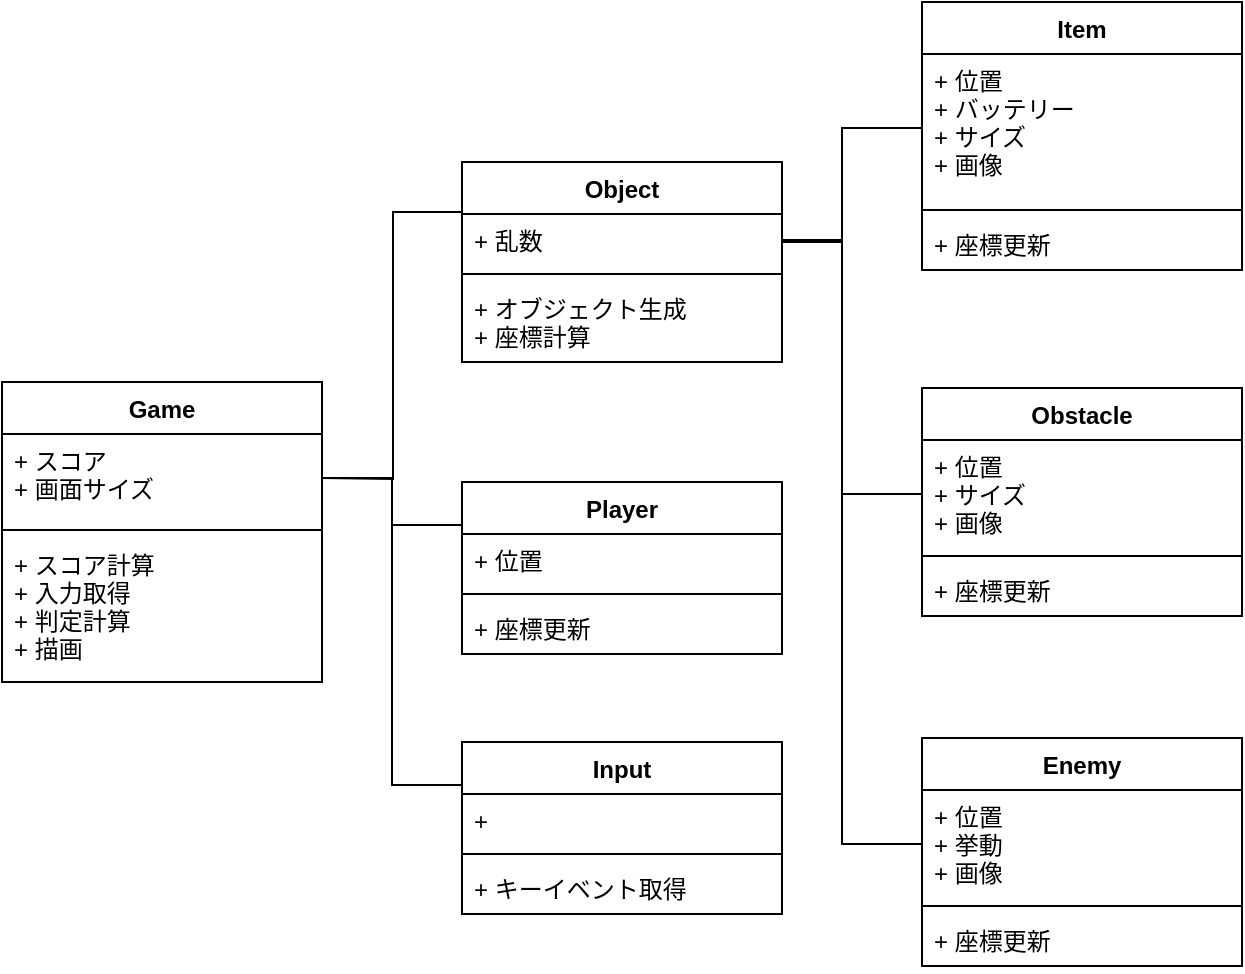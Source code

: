 <mxfile version="16.2.7" type="device" pages="2"><diagram id="lg1k9Mp6c4kc_rj-nkU0" name="Page-1"><mxGraphModel dx="541" dy="759" grid="1" gridSize="10" guides="1" tooltips="1" connect="1" arrows="1" fold="1" page="1" pageScale="1" pageWidth="827" pageHeight="1169" math="0" shadow="0"><root><mxCell id="0"/><mxCell id="1" parent="0"/><mxCell id="cTOtPEiKC1zh4bt6Owja-1" value="Game" style="swimlane;fontStyle=1;align=center;verticalAlign=top;childLayout=stackLayout;horizontal=1;startSize=26;horizontalStack=0;resizeParent=1;resizeParentMax=0;resizeLast=0;collapsible=1;marginBottom=0;" vertex="1" parent="1"><mxGeometry x="60" y="260" width="160" height="150" as="geometry"/></mxCell><mxCell id="cTOtPEiKC1zh4bt6Owja-2" value="+ スコア&#10;+ 画面サイズ " style="text;strokeColor=none;fillColor=none;align=left;verticalAlign=top;spacingLeft=4;spacingRight=4;overflow=hidden;rotatable=0;points=[[0,0.5],[1,0.5]];portConstraint=eastwest;" vertex="1" parent="cTOtPEiKC1zh4bt6Owja-1"><mxGeometry y="26" width="160" height="44" as="geometry"/></mxCell><mxCell id="cTOtPEiKC1zh4bt6Owja-3" value="" style="line;strokeWidth=1;fillColor=none;align=left;verticalAlign=middle;spacingTop=-1;spacingLeft=3;spacingRight=3;rotatable=0;labelPosition=right;points=[];portConstraint=eastwest;" vertex="1" parent="cTOtPEiKC1zh4bt6Owja-1"><mxGeometry y="70" width="160" height="8" as="geometry"/></mxCell><mxCell id="cTOtPEiKC1zh4bt6Owja-4" value="+ スコア計算&#10;+ 入力取得&#10;+ 判定計算&#10;+ 描画" style="text;strokeColor=none;fillColor=none;align=left;verticalAlign=top;spacingLeft=4;spacingRight=4;overflow=hidden;rotatable=0;points=[[0,0.5],[1,0.5]];portConstraint=eastwest;" vertex="1" parent="cTOtPEiKC1zh4bt6Owja-1"><mxGeometry y="78" width="160" height="72" as="geometry"/></mxCell><mxCell id="cTOtPEiKC1zh4bt6Owja-5" value="Object" style="swimlane;fontStyle=1;align=center;verticalAlign=top;childLayout=stackLayout;horizontal=1;startSize=26;horizontalStack=0;resizeParent=1;resizeParentMax=0;resizeLast=0;collapsible=1;marginBottom=0;" vertex="1" parent="1"><mxGeometry x="290" y="150" width="160" height="100" as="geometry"/></mxCell><mxCell id="cTOtPEiKC1zh4bt6Owja-6" value="+ 乱数" style="text;strokeColor=none;fillColor=none;align=left;verticalAlign=top;spacingLeft=4;spacingRight=4;overflow=hidden;rotatable=0;points=[[0,0.5],[1,0.5]];portConstraint=eastwest;" vertex="1" parent="cTOtPEiKC1zh4bt6Owja-5"><mxGeometry y="26" width="160" height="26" as="geometry"/></mxCell><mxCell id="cTOtPEiKC1zh4bt6Owja-7" value="" style="line;strokeWidth=1;fillColor=none;align=left;verticalAlign=middle;spacingTop=-1;spacingLeft=3;spacingRight=3;rotatable=0;labelPosition=right;points=[];portConstraint=eastwest;" vertex="1" parent="cTOtPEiKC1zh4bt6Owja-5"><mxGeometry y="52" width="160" height="8" as="geometry"/></mxCell><mxCell id="cTOtPEiKC1zh4bt6Owja-8" value="+ オブジェクト生成&#10;+ 座標計算" style="text;strokeColor=none;fillColor=none;align=left;verticalAlign=top;spacingLeft=4;spacingRight=4;overflow=hidden;rotatable=0;points=[[0,0.5],[1,0.5]];portConstraint=eastwest;" vertex="1" parent="cTOtPEiKC1zh4bt6Owja-5"><mxGeometry y="60" width="160" height="40" as="geometry"/></mxCell><mxCell id="cTOtPEiKC1zh4bt6Owja-9" value="Player" style="swimlane;fontStyle=1;align=center;verticalAlign=top;childLayout=stackLayout;horizontal=1;startSize=26;horizontalStack=0;resizeParent=1;resizeParentMax=0;resizeLast=0;collapsible=1;marginBottom=0;" vertex="1" parent="1"><mxGeometry x="290" y="310" width="160" height="86" as="geometry"/></mxCell><mxCell id="cTOtPEiKC1zh4bt6Owja-10" value="+ 位置" style="text;strokeColor=none;fillColor=none;align=left;verticalAlign=top;spacingLeft=4;spacingRight=4;overflow=hidden;rotatable=0;points=[[0,0.5],[1,0.5]];portConstraint=eastwest;" vertex="1" parent="cTOtPEiKC1zh4bt6Owja-9"><mxGeometry y="26" width="160" height="26" as="geometry"/></mxCell><mxCell id="cTOtPEiKC1zh4bt6Owja-11" value="" style="line;strokeWidth=1;fillColor=none;align=left;verticalAlign=middle;spacingTop=-1;spacingLeft=3;spacingRight=3;rotatable=0;labelPosition=right;points=[];portConstraint=eastwest;" vertex="1" parent="cTOtPEiKC1zh4bt6Owja-9"><mxGeometry y="52" width="160" height="8" as="geometry"/></mxCell><mxCell id="cTOtPEiKC1zh4bt6Owja-12" value="+ 座標更新" style="text;strokeColor=none;fillColor=none;align=left;verticalAlign=top;spacingLeft=4;spacingRight=4;overflow=hidden;rotatable=0;points=[[0,0.5],[1,0.5]];portConstraint=eastwest;" vertex="1" parent="cTOtPEiKC1zh4bt6Owja-9"><mxGeometry y="60" width="160" height="26" as="geometry"/></mxCell><mxCell id="cTOtPEiKC1zh4bt6Owja-32" style="edgeStyle=orthogonalEdgeStyle;rounded=0;orthogonalLoop=1;jettySize=auto;html=1;exitX=0;exitY=0.25;exitDx=0;exitDy=0;entryX=1;entryY=0.5;entryDx=0;entryDy=0;endArrow=none;endFill=0;" edge="1" parent="1" source="cTOtPEiKC1zh4bt6Owja-13" target="cTOtPEiKC1zh4bt6Owja-2"><mxGeometry relative="1" as="geometry"/></mxCell><mxCell id="cTOtPEiKC1zh4bt6Owja-13" value="Input" style="swimlane;fontStyle=1;align=center;verticalAlign=top;childLayout=stackLayout;horizontal=1;startSize=26;horizontalStack=0;resizeParent=1;resizeParentMax=0;resizeLast=0;collapsible=1;marginBottom=0;" vertex="1" parent="1"><mxGeometry x="290" y="440" width="160" height="86" as="geometry"/></mxCell><mxCell id="cTOtPEiKC1zh4bt6Owja-14" value="+ " style="text;strokeColor=none;fillColor=none;align=left;verticalAlign=top;spacingLeft=4;spacingRight=4;overflow=hidden;rotatable=0;points=[[0,0.5],[1,0.5]];portConstraint=eastwest;" vertex="1" parent="cTOtPEiKC1zh4bt6Owja-13"><mxGeometry y="26" width="160" height="26" as="geometry"/></mxCell><mxCell id="cTOtPEiKC1zh4bt6Owja-15" value="" style="line;strokeWidth=1;fillColor=none;align=left;verticalAlign=middle;spacingTop=-1;spacingLeft=3;spacingRight=3;rotatable=0;labelPosition=right;points=[];portConstraint=eastwest;" vertex="1" parent="cTOtPEiKC1zh4bt6Owja-13"><mxGeometry y="52" width="160" height="8" as="geometry"/></mxCell><mxCell id="cTOtPEiKC1zh4bt6Owja-16" value="+ キーイベント取得" style="text;strokeColor=none;fillColor=none;align=left;verticalAlign=top;spacingLeft=4;spacingRight=4;overflow=hidden;rotatable=0;points=[[0,0.5],[1,0.5]];portConstraint=eastwest;" vertex="1" parent="cTOtPEiKC1zh4bt6Owja-13"><mxGeometry y="60" width="160" height="26" as="geometry"/></mxCell><mxCell id="cTOtPEiKC1zh4bt6Owja-17" value="Item" style="swimlane;fontStyle=1;align=center;verticalAlign=top;childLayout=stackLayout;horizontal=1;startSize=26;horizontalStack=0;resizeParent=1;resizeParentMax=0;resizeLast=0;collapsible=1;marginBottom=0;" vertex="1" parent="1"><mxGeometry x="520" y="70" width="160" height="134" as="geometry"/></mxCell><mxCell id="cTOtPEiKC1zh4bt6Owja-18" value="+ 位置&#10;+ バッテリー&#10;+ サイズ&#10;+ 画像" style="text;strokeColor=none;fillColor=none;align=left;verticalAlign=top;spacingLeft=4;spacingRight=4;overflow=hidden;rotatable=0;points=[[0,0.5],[1,0.5]];portConstraint=eastwest;" vertex="1" parent="cTOtPEiKC1zh4bt6Owja-17"><mxGeometry y="26" width="160" height="74" as="geometry"/></mxCell><mxCell id="cTOtPEiKC1zh4bt6Owja-19" value="" style="line;strokeWidth=1;fillColor=none;align=left;verticalAlign=middle;spacingTop=-1;spacingLeft=3;spacingRight=3;rotatable=0;labelPosition=right;points=[];portConstraint=eastwest;" vertex="1" parent="cTOtPEiKC1zh4bt6Owja-17"><mxGeometry y="100" width="160" height="8" as="geometry"/></mxCell><mxCell id="cTOtPEiKC1zh4bt6Owja-20" value="+ 座標更新" style="text;strokeColor=none;fillColor=none;align=left;verticalAlign=top;spacingLeft=4;spacingRight=4;overflow=hidden;rotatable=0;points=[[0,0.5],[1,0.5]];portConstraint=eastwest;" vertex="1" parent="cTOtPEiKC1zh4bt6Owja-17"><mxGeometry y="108" width="160" height="26" as="geometry"/></mxCell><mxCell id="cTOtPEiKC1zh4bt6Owja-21" value="Obstacle" style="swimlane;fontStyle=1;align=center;verticalAlign=top;childLayout=stackLayout;horizontal=1;startSize=26;horizontalStack=0;resizeParent=1;resizeParentMax=0;resizeLast=0;collapsible=1;marginBottom=0;" vertex="1" parent="1"><mxGeometry x="520" y="263" width="160" height="114" as="geometry"/></mxCell><mxCell id="cTOtPEiKC1zh4bt6Owja-22" value="+ 位置&#10;+ サイズ&#10;+ 画像" style="text;strokeColor=none;fillColor=none;align=left;verticalAlign=top;spacingLeft=4;spacingRight=4;overflow=hidden;rotatable=0;points=[[0,0.5],[1,0.5]];portConstraint=eastwest;" vertex="1" parent="cTOtPEiKC1zh4bt6Owja-21"><mxGeometry y="26" width="160" height="54" as="geometry"/></mxCell><mxCell id="cTOtPEiKC1zh4bt6Owja-23" value="" style="line;strokeWidth=1;fillColor=none;align=left;verticalAlign=middle;spacingTop=-1;spacingLeft=3;spacingRight=3;rotatable=0;labelPosition=right;points=[];portConstraint=eastwest;" vertex="1" parent="cTOtPEiKC1zh4bt6Owja-21"><mxGeometry y="80" width="160" height="8" as="geometry"/></mxCell><mxCell id="cTOtPEiKC1zh4bt6Owja-24" value="+ 座標更新" style="text;strokeColor=none;fillColor=none;align=left;verticalAlign=top;spacingLeft=4;spacingRight=4;overflow=hidden;rotatable=0;points=[[0,0.5],[1,0.5]];portConstraint=eastwest;" vertex="1" parent="cTOtPEiKC1zh4bt6Owja-21"><mxGeometry y="88" width="160" height="26" as="geometry"/></mxCell><mxCell id="cTOtPEiKC1zh4bt6Owja-25" value="Enemy" style="swimlane;fontStyle=1;align=center;verticalAlign=top;childLayout=stackLayout;horizontal=1;startSize=26;horizontalStack=0;resizeParent=1;resizeParentMax=0;resizeLast=0;collapsible=1;marginBottom=0;" vertex="1" parent="1"><mxGeometry x="520" y="438" width="160" height="114" as="geometry"/></mxCell><mxCell id="cTOtPEiKC1zh4bt6Owja-26" value="+ 位置&#10;+ 挙動&#10;+ 画像" style="text;strokeColor=none;fillColor=none;align=left;verticalAlign=top;spacingLeft=4;spacingRight=4;overflow=hidden;rotatable=0;points=[[0,0.5],[1,0.5]];portConstraint=eastwest;" vertex="1" parent="cTOtPEiKC1zh4bt6Owja-25"><mxGeometry y="26" width="160" height="54" as="geometry"/></mxCell><mxCell id="cTOtPEiKC1zh4bt6Owja-27" value="" style="line;strokeWidth=1;fillColor=none;align=left;verticalAlign=middle;spacingTop=-1;spacingLeft=3;spacingRight=3;rotatable=0;labelPosition=right;points=[];portConstraint=eastwest;" vertex="1" parent="cTOtPEiKC1zh4bt6Owja-25"><mxGeometry y="80" width="160" height="8" as="geometry"/></mxCell><mxCell id="cTOtPEiKC1zh4bt6Owja-28" value="+ 座標更新" style="text;strokeColor=none;fillColor=none;align=left;verticalAlign=top;spacingLeft=4;spacingRight=4;overflow=hidden;rotatable=0;points=[[0,0.5],[1,0.5]];portConstraint=eastwest;" vertex="1" parent="cTOtPEiKC1zh4bt6Owja-25"><mxGeometry y="88" width="160" height="26" as="geometry"/></mxCell><mxCell id="cTOtPEiKC1zh4bt6Owja-29" style="edgeStyle=orthogonalEdgeStyle;rounded=0;orthogonalLoop=1;jettySize=auto;html=1;entryX=0;entryY=0.25;entryDx=0;entryDy=0;endArrow=none;endFill=0;" edge="1" parent="1" target="cTOtPEiKC1zh4bt6Owja-5"><mxGeometry relative="1" as="geometry"><mxPoint x="220" y="308" as="sourcePoint"/></mxGeometry></mxCell><mxCell id="cTOtPEiKC1zh4bt6Owja-31" style="edgeStyle=orthogonalEdgeStyle;rounded=0;orthogonalLoop=1;jettySize=auto;html=1;exitX=1;exitY=0.5;exitDx=0;exitDy=0;entryX=0;entryY=0.25;entryDx=0;entryDy=0;endArrow=none;endFill=0;" edge="1" parent="1" source="cTOtPEiKC1zh4bt6Owja-2" target="cTOtPEiKC1zh4bt6Owja-9"><mxGeometry relative="1" as="geometry"/></mxCell><mxCell id="cTOtPEiKC1zh4bt6Owja-35" style="edgeStyle=orthogonalEdgeStyle;rounded=0;orthogonalLoop=1;jettySize=auto;html=1;exitX=0;exitY=0.5;exitDx=0;exitDy=0;entryX=1;entryY=0.5;entryDx=0;entryDy=0;endArrow=none;endFill=0;" edge="1" parent="1" source="cTOtPEiKC1zh4bt6Owja-22" target="cTOtPEiKC1zh4bt6Owja-6"><mxGeometry relative="1" as="geometry"><Array as="points"><mxPoint x="480" y="316"/><mxPoint x="480" y="189"/></Array></mxGeometry></mxCell><mxCell id="cTOtPEiKC1zh4bt6Owja-36" style="edgeStyle=orthogonalEdgeStyle;rounded=0;orthogonalLoop=1;jettySize=auto;html=1;exitX=0;exitY=0.5;exitDx=0;exitDy=0;entryX=1;entryY=0.5;entryDx=0;entryDy=0;endArrow=none;endFill=0;" edge="1" parent="1" source="cTOtPEiKC1zh4bt6Owja-18" target="cTOtPEiKC1zh4bt6Owja-6"><mxGeometry relative="1" as="geometry"><Array as="points"><mxPoint x="480" y="133"/><mxPoint x="480" y="189"/></Array></mxGeometry></mxCell><mxCell id="cTOtPEiKC1zh4bt6Owja-37" style="edgeStyle=orthogonalEdgeStyle;rounded=0;orthogonalLoop=1;jettySize=auto;html=1;exitX=0;exitY=0.5;exitDx=0;exitDy=0;endArrow=none;endFill=0;" edge="1" parent="1" source="cTOtPEiKC1zh4bt6Owja-26"><mxGeometry relative="1" as="geometry"><mxPoint x="450" y="190" as="targetPoint"/><Array as="points"><mxPoint x="480" y="491"/><mxPoint x="480" y="190"/></Array></mxGeometry></mxCell></root></mxGraphModel></diagram><diagram id="V5fHGWeJmtbyH-saddCg" name="Page-2"><mxGraphModel dx="1351" dy="921" grid="1" gridSize="10" guides="1" tooltips="1" connect="1" arrows="1" fold="1" page="1" pageScale="1" pageWidth="827" pageHeight="1169" math="0" shadow="0"><root><mxCell id="UPh5YAauSy4wtMA4vJPW-0"/><mxCell id="UPh5YAauSy4wtMA4vJPW-1" parent="UPh5YAauSy4wtMA4vJPW-0"/><mxCell id="qqSoNHlteniOcaEqaRxm-0" value="Game" style="swimlane;fontStyle=1;align=center;verticalAlign=top;childLayout=stackLayout;horizontal=1;startSize=26;horizontalStack=0;resizeParent=1;resizeParentMax=0;resizeLast=0;collapsible=1;marginBottom=0;" vertex="1" parent="UPh5YAauSy4wtMA4vJPW-1"><mxGeometry x="70" y="270" width="160" height="150" as="geometry"/></mxCell><mxCell id="qqSoNHlteniOcaEqaRxm-1" value="- 画面サイズ &#10;- スライド速度&#10;- Playerサイズ&#10;- 最小障害物サイズ" style="text;strokeColor=none;fillColor=none;align=left;verticalAlign=top;spacingLeft=4;spacingRight=4;overflow=hidden;rotatable=0;points=[[0,0.5],[1,0.5]];portConstraint=eastwest;" vertex="1" parent="qqSoNHlteniOcaEqaRxm-0"><mxGeometry y="26" width="160" height="74" as="geometry"/></mxCell><mxCell id="qqSoNHlteniOcaEqaRxm-2" value="" style="line;strokeWidth=1;fillColor=none;align=left;verticalAlign=middle;spacingTop=-1;spacingLeft=3;spacingRight=3;rotatable=0;labelPosition=right;points=[];portConstraint=eastwest;" vertex="1" parent="qqSoNHlteniOcaEqaRxm-0"><mxGeometry y="100" width="160" height="8" as="geometry"/></mxCell><mxCell id="qqSoNHlteniOcaEqaRxm-3" value="+ ゲーム本体&#10;+ 描画" style="text;strokeColor=none;fillColor=none;align=left;verticalAlign=top;spacingLeft=4;spacingRight=4;overflow=hidden;rotatable=0;points=[[0,0.5],[1,0.5]];portConstraint=eastwest;" vertex="1" parent="qqSoNHlteniOcaEqaRxm-0"><mxGeometry y="108" width="160" height="42" as="geometry"/></mxCell><mxCell id="qqSoNHlteniOcaEqaRxm-4" value="Object" style="swimlane;fontStyle=1;align=center;verticalAlign=top;childLayout=stackLayout;horizontal=1;startSize=26;horizontalStack=0;resizeParent=1;resizeParentMax=0;resizeLast=0;collapsible=1;marginBottom=0;" vertex="1" parent="UPh5YAauSy4wtMA4vJPW-1"><mxGeometry x="300" y="120" width="160" height="148" as="geometry"/></mxCell><mxCell id="qqSoNHlteniOcaEqaRxm-5" value="- オブジェクト群&#10;+ Background&#10;+ 描画画面" style="text;strokeColor=none;fillColor=none;align=left;verticalAlign=top;spacingLeft=4;spacingRight=4;overflow=hidden;rotatable=0;points=[[0,0.5],[1,0.5]];portConstraint=eastwest;" vertex="1" parent="qqSoNHlteniOcaEqaRxm-4"><mxGeometry y="26" width="160" height="54" as="geometry"/></mxCell><mxCell id="qqSoNHlteniOcaEqaRxm-6" value="" style="line;strokeWidth=1;fillColor=none;align=left;verticalAlign=middle;spacingTop=-1;spacingLeft=3;spacingRight=3;rotatable=0;labelPosition=right;points=[];portConstraint=eastwest;" vertex="1" parent="qqSoNHlteniOcaEqaRxm-4"><mxGeometry y="80" width="160" height="8" as="geometry"/></mxCell><mxCell id="qqSoNHlteniOcaEqaRxm-7" value="+ オブジェクト生成&#10;+ オブジェクト削除&#10;+ オブジェクト描画" style="text;strokeColor=none;fillColor=none;align=left;verticalAlign=top;spacingLeft=4;spacingRight=4;overflow=hidden;rotatable=0;points=[[0,0.5],[1,0.5]];portConstraint=eastwest;" vertex="1" parent="qqSoNHlteniOcaEqaRxm-4"><mxGeometry y="88" width="160" height="60" as="geometry"/></mxCell><mxCell id="qqSoNHlteniOcaEqaRxm-8" value="Background" style="swimlane;fontStyle=1;align=center;verticalAlign=top;childLayout=stackLayout;horizontal=1;startSize=26;horizontalStack=0;resizeParent=1;resizeParentMax=0;resizeLast=0;collapsible=1;marginBottom=0;" vertex="1" parent="UPh5YAauSy4wtMA4vJPW-1"><mxGeometry x="300" y="320" width="160" height="170" as="geometry"/></mxCell><mxCell id="qqSoNHlteniOcaEqaRxm-9" value="+ 位置（スクロール状況）&#10;+ 地面データ&#10;- サイズ（最小障害物サイズ）&#10;- 描画画面サイズ&#10;+ 描画画面&#10;- スクロール速度&#10;" style="text;strokeColor=none;fillColor=none;align=left;verticalAlign=top;spacingLeft=4;spacingRight=4;overflow=hidden;rotatable=0;points=[[0,0.5],[1,0.5]];portConstraint=eastwest;" vertex="1" parent="qqSoNHlteniOcaEqaRxm-8"><mxGeometry y="26" width="160" height="94" as="geometry"/></mxCell><mxCell id="qqSoNHlteniOcaEqaRxm-10" value="" style="line;strokeWidth=1;fillColor=none;align=left;verticalAlign=middle;spacingTop=-1;spacingLeft=3;spacingRight=3;rotatable=0;labelPosition=right;points=[];portConstraint=eastwest;" vertex="1" parent="qqSoNHlteniOcaEqaRxm-8"><mxGeometry y="120" width="160" height="8" as="geometry"/></mxCell><mxCell id="qqSoNHlteniOcaEqaRxm-11" value="+ 座標更新&#10;+ 描画系" style="text;strokeColor=none;fillColor=none;align=left;verticalAlign=top;spacingLeft=4;spacingRight=4;overflow=hidden;rotatable=0;points=[[0,0.5],[1,0.5]];portConstraint=eastwest;" vertex="1" parent="qqSoNHlteniOcaEqaRxm-8"><mxGeometry y="128" width="160" height="42" as="geometry"/></mxCell><mxCell id="qqSoNHlteniOcaEqaRxm-12" style="edgeStyle=orthogonalEdgeStyle;rounded=0;orthogonalLoop=1;jettySize=auto;html=1;exitX=0;exitY=0.25;exitDx=0;exitDy=0;entryX=1;entryY=0.5;entryDx=0;entryDy=0;endArrow=none;endFill=0;strokeWidth=2;dashed=1;startArrow=classic;startFill=1;" edge="1" parent="UPh5YAauSy4wtMA4vJPW-1" source="qqSoNHlteniOcaEqaRxm-13" target="qqSoNHlteniOcaEqaRxm-1"><mxGeometry relative="1" as="geometry"><Array as="points"><mxPoint x="270" y="567"/><mxPoint x="270" y="333"/></Array></mxGeometry></mxCell><mxCell id="jCagOUEccx9lC3xFxPyu-32" value="1..*" style="edgeLabel;html=1;align=center;verticalAlign=middle;resizable=0;points=[];fontSize=18;" vertex="1" connectable="0" parent="qqSoNHlteniOcaEqaRxm-12"><mxGeometry x="-0.816" relative="1" as="geometry"><mxPoint x="8" y="18" as="offset"/></mxGeometry></mxCell><mxCell id="qqSoNHlteniOcaEqaRxm-13" value="Player" style="swimlane;fontStyle=1;align=center;verticalAlign=top;childLayout=stackLayout;horizontal=1;startSize=26;horizontalStack=0;resizeParent=1;resizeParentMax=0;resizeLast=0;collapsible=1;marginBottom=0;" vertex="1" parent="UPh5YAauSy4wtMA4vJPW-1"><mxGeometry x="300" y="510" width="160" height="230" as="geometry"/></mxCell><mxCell id="qqSoNHlteniOcaEqaRxm-14" value="- 位置&#10;- 画面サイズ&#10;- スコア&#10;- 落下計算用変数&#10;+ Background&#10;- スクロール速度&#10;- 描画画面&#10;- 画像" style="text;strokeColor=none;fillColor=none;align=left;verticalAlign=top;spacingLeft=4;spacingRight=4;overflow=hidden;rotatable=0;points=[[0,0.5],[1,0.5]];portConstraint=eastwest;" vertex="1" parent="qqSoNHlteniOcaEqaRxm-13"><mxGeometry y="26" width="160" height="124" as="geometry"/></mxCell><mxCell id="qqSoNHlteniOcaEqaRxm-15" value="" style="line;strokeWidth=1;fillColor=none;align=left;verticalAlign=middle;spacingTop=-1;spacingLeft=3;spacingRight=3;rotatable=0;labelPosition=right;points=[];portConstraint=eastwest;" vertex="1" parent="qqSoNHlteniOcaEqaRxm-13"><mxGeometry y="150" width="160" height="8" as="geometry"/></mxCell><mxCell id="qqSoNHlteniOcaEqaRxm-16" value="- 座標更新用関数&#10;+ スコア計算&#10;+ 描画&#10;+ ゲーム終了判定" style="text;strokeColor=none;fillColor=none;align=left;verticalAlign=top;spacingLeft=4;spacingRight=4;overflow=hidden;rotatable=0;points=[[0,0.5],[1,0.5]];portConstraint=eastwest;" vertex="1" parent="qqSoNHlteniOcaEqaRxm-13"><mxGeometry y="158" width="160" height="72" as="geometry"/></mxCell><mxCell id="qqSoNHlteniOcaEqaRxm-17" value="Item" style="swimlane;fontStyle=1;align=center;verticalAlign=top;childLayout=stackLayout;horizontal=1;startSize=26;horizontalStack=0;resizeParent=1;resizeParentMax=0;resizeLast=0;collapsible=1;marginBottom=0;" vertex="1" parent="UPh5YAauSy4wtMA4vJPW-1"><mxGeometry x="530" y="80" width="160" height="114" as="geometry"/></mxCell><mxCell id="qqSoNHlteniOcaEqaRxm-18" value="- サイズ&#10;- 画像&#10;- スコア増加量" style="text;strokeColor=none;fillColor=none;align=left;verticalAlign=top;spacingLeft=4;spacingRight=4;overflow=hidden;rotatable=0;points=[[0,0.5],[1,0.5]];portConstraint=eastwest;" vertex="1" parent="qqSoNHlteniOcaEqaRxm-17"><mxGeometry y="26" width="160" height="54" as="geometry"/></mxCell><mxCell id="qqSoNHlteniOcaEqaRxm-19" value="" style="line;strokeWidth=1;fillColor=none;align=left;verticalAlign=middle;spacingTop=-1;spacingLeft=3;spacingRight=3;rotatable=0;labelPosition=right;points=[];portConstraint=eastwest;" vertex="1" parent="qqSoNHlteniOcaEqaRxm-17"><mxGeometry y="80" width="160" height="8" as="geometry"/></mxCell><mxCell id="qqSoNHlteniOcaEqaRxm-20" value="+ スコア加算" style="text;strokeColor=none;fillColor=none;align=left;verticalAlign=top;spacingLeft=4;spacingRight=4;overflow=hidden;rotatable=0;points=[[0,0.5],[1,0.5]];portConstraint=eastwest;" vertex="1" parent="qqSoNHlteniOcaEqaRxm-17"><mxGeometry y="88" width="160" height="26" as="geometry"/></mxCell><mxCell id="jCagOUEccx9lC3xFxPyu-21" style="edgeStyle=orthogonalEdgeStyle;rounded=0;orthogonalLoop=1;jettySize=auto;html=1;exitX=0.5;exitY=0;exitDx=0;exitDy=0;entryX=0;entryY=0.5;entryDx=0;entryDy=0;startArrow=none;startFill=0;endArrow=blockThin;endFill=0;strokeWidth=2;" edge="1" parent="UPh5YAauSy4wtMA4vJPW-1" source="qqSoNHlteniOcaEqaRxm-25" target="jCagOUEccx9lC3xFxPyu-13"><mxGeometry relative="1" as="geometry"/></mxCell><mxCell id="qqSoNHlteniOcaEqaRxm-25" value="Enemy" style="swimlane;fontStyle=1;align=center;verticalAlign=top;childLayout=stackLayout;horizontal=1;startSize=26;horizontalStack=0;resizeParent=1;resizeParentMax=0;resizeLast=0;collapsible=1;marginBottom=0;" vertex="1" parent="UPh5YAauSy4wtMA4vJPW-1"><mxGeometry x="740" y="300" width="160" height="100" as="geometry"/></mxCell><mxCell id="qqSoNHlteniOcaEqaRxm-26" value="- 移動増加量" style="text;strokeColor=none;fillColor=none;align=left;verticalAlign=top;spacingLeft=4;spacingRight=4;overflow=hidden;rotatable=0;points=[[0,0.5],[1,0.5]];portConstraint=eastwest;" vertex="1" parent="qqSoNHlteniOcaEqaRxm-25"><mxGeometry y="26" width="160" height="24" as="geometry"/></mxCell><mxCell id="qqSoNHlteniOcaEqaRxm-27" value="" style="line;strokeWidth=1;fillColor=none;align=left;verticalAlign=middle;spacingTop=-1;spacingLeft=3;spacingRight=3;rotatable=0;labelPosition=right;points=[];portConstraint=eastwest;" vertex="1" parent="qqSoNHlteniOcaEqaRxm-25"><mxGeometry y="50" width="160" height="8" as="geometry"/></mxCell><mxCell id="qqSoNHlteniOcaEqaRxm-28" value="+ 座標更新&#10;+ 死亡判定" style="text;strokeColor=none;fillColor=none;align=left;verticalAlign=top;spacingLeft=4;spacingRight=4;overflow=hidden;rotatable=0;points=[[0,0.5],[1,0.5]];portConstraint=eastwest;" vertex="1" parent="qqSoNHlteniOcaEqaRxm-25"><mxGeometry y="58" width="160" height="42" as="geometry"/></mxCell><mxCell id="qqSoNHlteniOcaEqaRxm-29" style="edgeStyle=orthogonalEdgeStyle;rounded=0;orthogonalLoop=1;jettySize=auto;html=1;entryX=0;entryY=0.25;entryDx=0;entryDy=0;endArrow=classic;endFill=1;exitX=1;exitY=0.5;exitDx=0;exitDy=0;strokeWidth=2;strokeColor=default;dashed=1;" edge="1" parent="UPh5YAauSy4wtMA4vJPW-1" target="qqSoNHlteniOcaEqaRxm-4" source="qqSoNHlteniOcaEqaRxm-1"><mxGeometry relative="1" as="geometry"><mxPoint x="230" y="318" as="sourcePoint"/><Array as="points"><mxPoint x="270" y="333"/><mxPoint x="270" y="157"/></Array></mxGeometry></mxCell><mxCell id="jCagOUEccx9lC3xFxPyu-35" value="1" style="edgeLabel;html=1;align=center;verticalAlign=middle;resizable=0;points=[];fontSize=18;" vertex="1" connectable="0" parent="qqSoNHlteniOcaEqaRxm-29"><mxGeometry x="0.821" y="2" relative="1" as="geometry"><mxPoint y="-9" as="offset"/></mxGeometry></mxCell><mxCell id="qqSoNHlteniOcaEqaRxm-30" style="edgeStyle=orthogonalEdgeStyle;rounded=0;orthogonalLoop=1;jettySize=auto;html=1;exitX=1;exitY=0.5;exitDx=0;exitDy=0;entryX=0;entryY=0.25;entryDx=0;entryDy=0;endArrow=classic;endFill=1;strokeWidth=2;dashed=1;" edge="1" parent="UPh5YAauSy4wtMA4vJPW-1" source="qqSoNHlteniOcaEqaRxm-1" target="qqSoNHlteniOcaEqaRxm-8"><mxGeometry relative="1" as="geometry"><Array as="points"><mxPoint x="270" y="333"/><mxPoint x="270" y="363"/></Array></mxGeometry></mxCell><mxCell id="jCagOUEccx9lC3xFxPyu-33" value="1" style="edgeLabel;html=1;align=center;verticalAlign=middle;resizable=0;points=[];fontSize=18;" vertex="1" connectable="0" parent="qqSoNHlteniOcaEqaRxm-30"><mxGeometry x="-0.756" y="-2" relative="1" as="geometry"><mxPoint y="15" as="offset"/></mxGeometry></mxCell><mxCell id="jCagOUEccx9lC3xFxPyu-34" value="1" style="edgeLabel;html=1;align=center;verticalAlign=middle;resizable=0;points=[];fontSize=18;" vertex="1" connectable="0" parent="qqSoNHlteniOcaEqaRxm-30"><mxGeometry x="0.593" y="-1" relative="1" as="geometry"><mxPoint y="16" as="offset"/></mxGeometry></mxCell><mxCell id="jCagOUEccx9lC3xFxPyu-0" value="Input" style="swimlane;fontStyle=1;align=center;verticalAlign=top;childLayout=stackLayout;horizontal=1;startSize=26;horizontalStack=0;resizeParent=1;resizeParentMax=0;resizeLast=0;collapsible=1;marginBottom=0;" vertex="1" parent="UPh5YAauSy4wtMA4vJPW-1"><mxGeometry x="530" y="510" width="160" height="60" as="geometry"/></mxCell><mxCell id="jCagOUEccx9lC3xFxPyu-2" value="" style="line;strokeWidth=1;fillColor=none;align=left;verticalAlign=middle;spacingTop=-1;spacingLeft=3;spacingRight=3;rotatable=0;labelPosition=right;points=[];portConstraint=eastwest;" vertex="1" parent="jCagOUEccx9lC3xFxPyu-0"><mxGeometry y="26" width="160" height="8" as="geometry"/></mxCell><mxCell id="jCagOUEccx9lC3xFxPyu-3" value="+ 入力取得（割り込み定義）" style="text;strokeColor=none;fillColor=none;align=left;verticalAlign=top;spacingLeft=4;spacingRight=4;overflow=hidden;rotatable=0;points=[[0,0.5],[1,0.5]];portConstraint=eastwest;" vertex="1" parent="jCagOUEccx9lC3xFxPyu-0"><mxGeometry y="34" width="160" height="26" as="geometry"/></mxCell><mxCell id="jCagOUEccx9lC3xFxPyu-4" value="Water" style="swimlane;fontStyle=1;align=center;verticalAlign=top;childLayout=stackLayout;horizontal=1;startSize=26;horizontalStack=0;resizeParent=1;resizeParentMax=0;resizeLast=0;collapsible=1;marginBottom=0;" vertex="1" parent="UPh5YAauSy4wtMA4vJPW-1"><mxGeometry x="530" y="230" width="160" height="114" as="geometry"/></mxCell><mxCell id="jCagOUEccx9lC3xFxPyu-5" value="- サイズ&#10;- 画像&#10;- スコア増加量" style="text;strokeColor=none;fillColor=none;align=left;verticalAlign=top;spacingLeft=4;spacingRight=4;overflow=hidden;rotatable=0;points=[[0,0.5],[1,0.5]];portConstraint=eastwest;" vertex="1" parent="jCagOUEccx9lC3xFxPyu-4"><mxGeometry y="26" width="160" height="54" as="geometry"/></mxCell><mxCell id="jCagOUEccx9lC3xFxPyu-6" value="" style="line;strokeWidth=1;fillColor=none;align=left;verticalAlign=middle;spacingTop=-1;spacingLeft=3;spacingRight=3;rotatable=0;labelPosition=right;points=[];portConstraint=eastwest;" vertex="1" parent="jCagOUEccx9lC3xFxPyu-4"><mxGeometry y="80" width="160" height="8" as="geometry"/></mxCell><mxCell id="jCagOUEccx9lC3xFxPyu-7" value="+ スコア加算" style="text;strokeColor=none;fillColor=none;align=left;verticalAlign=top;spacingLeft=4;spacingRight=4;overflow=hidden;rotatable=0;points=[[0,0.5],[1,0.5]];portConstraint=eastwest;" vertex="1" parent="jCagOUEccx9lC3xFxPyu-4"><mxGeometry y="88" width="160" height="26" as="geometry"/></mxCell><mxCell id="jCagOUEccx9lC3xFxPyu-8" value="Rubber" style="swimlane;fontStyle=1;align=center;verticalAlign=top;childLayout=stackLayout;horizontal=1;startSize=26;horizontalStack=0;resizeParent=1;resizeParentMax=0;resizeLast=0;collapsible=1;marginBottom=0;" vertex="1" parent="UPh5YAauSy4wtMA4vJPW-1"><mxGeometry x="530" y="380" width="160" height="104" as="geometry"/></mxCell><mxCell id="jCagOUEccx9lC3xFxPyu-9" value="- サイズ&#10;- 画像" style="text;strokeColor=none;fillColor=none;align=left;verticalAlign=top;spacingLeft=4;spacingRight=4;overflow=hidden;rotatable=0;points=[[0,0.5],[1,0.5]];portConstraint=eastwest;" vertex="1" parent="jCagOUEccx9lC3xFxPyu-8"><mxGeometry y="26" width="160" height="44" as="geometry"/></mxCell><mxCell id="jCagOUEccx9lC3xFxPyu-10" value="" style="line;strokeWidth=1;fillColor=none;align=left;verticalAlign=middle;spacingTop=-1;spacingLeft=3;spacingRight=3;rotatable=0;labelPosition=right;points=[];portConstraint=eastwest;" vertex="1" parent="jCagOUEccx9lC3xFxPyu-8"><mxGeometry y="70" width="160" height="8" as="geometry"/></mxCell><mxCell id="jCagOUEccx9lC3xFxPyu-11" value="+ 死亡判定" style="text;strokeColor=none;fillColor=none;align=left;verticalAlign=top;spacingLeft=4;spacingRight=4;overflow=hidden;rotatable=0;points=[[0,0.5],[1,0.5]];portConstraint=eastwest;" vertex="1" parent="jCagOUEccx9lC3xFxPyu-8"><mxGeometry y="78" width="160" height="26" as="geometry"/></mxCell><mxCell id="jCagOUEccx9lC3xFxPyu-12" value="ObjectMotion" style="swimlane;fontStyle=1;align=center;verticalAlign=top;childLayout=stackLayout;horizontal=1;startSize=26;horizontalStack=0;resizeParent=1;resizeParentMax=0;resizeLast=0;collapsible=1;marginBottom=0;" vertex="1" parent="UPh5YAauSy4wtMA4vJPW-1"><mxGeometry x="870" y="110" width="160" height="120" as="geometry"/></mxCell><mxCell id="jCagOUEccx9lC3xFxPyu-13" value="- 位置&#10;- スクロール速度" style="text;strokeColor=none;fillColor=none;align=left;verticalAlign=top;spacingLeft=4;spacingRight=4;overflow=hidden;rotatable=0;points=[[0,0.5],[1,0.5]];portConstraint=eastwest;" vertex="1" parent="jCagOUEccx9lC3xFxPyu-12"><mxGeometry y="26" width="160" height="44" as="geometry"/></mxCell><mxCell id="jCagOUEccx9lC3xFxPyu-14" value="" style="line;strokeWidth=1;fillColor=none;align=left;verticalAlign=middle;spacingTop=-1;spacingLeft=3;spacingRight=3;rotatable=0;labelPosition=right;points=[];portConstraint=eastwest;" vertex="1" parent="jCagOUEccx9lC3xFxPyu-12"><mxGeometry y="70" width="160" height="8" as="geometry"/></mxCell><mxCell id="jCagOUEccx9lC3xFxPyu-15" value="+ 座標更新&#10;+ 当たり判定" style="text;strokeColor=none;fillColor=none;align=left;verticalAlign=top;spacingLeft=4;spacingRight=4;overflow=hidden;rotatable=0;points=[[0,0.5],[1,0.5]];portConstraint=eastwest;" vertex="1" parent="jCagOUEccx9lC3xFxPyu-12"><mxGeometry y="78" width="160" height="42" as="geometry"/></mxCell><mxCell id="jCagOUEccx9lC3xFxPyu-16" style="edgeStyle=orthogonalEdgeStyle;rounded=0;orthogonalLoop=1;jettySize=auto;html=1;exitX=0;exitY=0.5;exitDx=0;exitDy=0;entryX=1;entryY=0.5;entryDx=0;entryDy=0;endArrow=none;endFill=0;startArrow=classic;startFill=1;dashed=1;strokeWidth=2;" edge="1" parent="UPh5YAauSy4wtMA4vJPW-1" source="qqSoNHlteniOcaEqaRxm-18" target="qqSoNHlteniOcaEqaRxm-5"><mxGeometry relative="1" as="geometry"><Array as="points"><mxPoint x="490" y="133"/><mxPoint x="490" y="173"/></Array></mxGeometry></mxCell><mxCell id="jCagOUEccx9lC3xFxPyu-27" value="&lt;font style=&quot;font-size: 18px&quot;&gt;0..*&lt;/font&gt;" style="edgeLabel;html=1;align=center;verticalAlign=middle;resizable=0;points=[];" vertex="1" connectable="0" parent="jCagOUEccx9lC3xFxPyu-16"><mxGeometry x="-0.625" y="3" relative="1" as="geometry"><mxPoint y="-16" as="offset"/></mxGeometry></mxCell><mxCell id="jCagOUEccx9lC3xFxPyu-17" style="edgeStyle=orthogonalEdgeStyle;rounded=0;orthogonalLoop=1;jettySize=auto;html=1;exitX=0;exitY=0.5;exitDx=0;exitDy=0;entryX=1;entryY=0.5;entryDx=0;entryDy=0;dashed=1;startArrow=classic;startFill=1;endArrow=none;endFill=0;strokeWidth=2;" edge="1" parent="UPh5YAauSy4wtMA4vJPW-1" source="jCagOUEccx9lC3xFxPyu-5" target="qqSoNHlteniOcaEqaRxm-5"><mxGeometry relative="1" as="geometry"><Array as="points"><mxPoint x="490" y="283"/><mxPoint x="490" y="173"/></Array></mxGeometry></mxCell><mxCell id="jCagOUEccx9lC3xFxPyu-28" value="&lt;font style=&quot;font-size: 18px&quot;&gt;0..*&lt;/font&gt;" style="edgeLabel;html=1;align=center;verticalAlign=middle;resizable=0;points=[];" vertex="1" connectable="0" parent="jCagOUEccx9lC3xFxPyu-17"><mxGeometry x="-0.638" y="3" relative="1" as="geometry"><mxPoint x="13" y="-18" as="offset"/></mxGeometry></mxCell><mxCell id="jCagOUEccx9lC3xFxPyu-18" style="edgeStyle=orthogonalEdgeStyle;rounded=0;orthogonalLoop=1;jettySize=auto;html=1;exitX=0;exitY=0.5;exitDx=0;exitDy=0;dashed=1;startArrow=classic;startFill=1;endArrow=none;endFill=0;strokeWidth=2;entryX=1;entryY=0.5;entryDx=0;entryDy=0;" edge="1" parent="UPh5YAauSy4wtMA4vJPW-1" source="jCagOUEccx9lC3xFxPyu-9" target="qqSoNHlteniOcaEqaRxm-5"><mxGeometry relative="1" as="geometry"><mxPoint x="460" y="200" as="targetPoint"/><Array as="points"><mxPoint x="490" y="428"/><mxPoint x="490" y="173"/></Array></mxGeometry></mxCell><mxCell id="jCagOUEccx9lC3xFxPyu-29" value="&lt;font style=&quot;font-size: 18px&quot;&gt;0..*&lt;/font&gt;" style="edgeLabel;html=1;align=center;verticalAlign=middle;resizable=0;points=[];" vertex="1" connectable="0" parent="jCagOUEccx9lC3xFxPyu-18"><mxGeometry x="-0.805" y="1" relative="1" as="geometry"><mxPoint x="12" y="-19" as="offset"/></mxGeometry></mxCell><mxCell id="jCagOUEccx9lC3xFxPyu-30" value="&lt;font style=&quot;font-size: 18px&quot;&gt;1&lt;/font&gt;" style="edgeLabel;html=1;align=center;verticalAlign=middle;resizable=0;points=[];" vertex="1" connectable="0" parent="jCagOUEccx9lC3xFxPyu-18"><mxGeometry x="0.946" y="-3" relative="1" as="geometry"><mxPoint x="-1" y="-10" as="offset"/></mxGeometry></mxCell><mxCell id="jCagOUEccx9lC3xFxPyu-22" style="edgeStyle=orthogonalEdgeStyle;rounded=0;orthogonalLoop=1;jettySize=auto;html=1;exitX=1;exitY=0.5;exitDx=0;exitDy=0;entryX=0;entryY=0.5;entryDx=0;entryDy=0;startArrow=none;startFill=0;endArrow=blockThin;endFill=0;strokeWidth=2;" edge="1" parent="UPh5YAauSy4wtMA4vJPW-1" source="qqSoNHlteniOcaEqaRxm-18" target="jCagOUEccx9lC3xFxPyu-13"><mxGeometry relative="1" as="geometry"/></mxCell><mxCell id="jCagOUEccx9lC3xFxPyu-23" style="edgeStyle=orthogonalEdgeStyle;rounded=0;orthogonalLoop=1;jettySize=auto;html=1;exitX=1;exitY=0.5;exitDx=0;exitDy=0;entryX=0;entryY=0.5;entryDx=0;entryDy=0;startArrow=none;startFill=0;endArrow=blockThin;endFill=0;strokeWidth=2;" edge="1" parent="UPh5YAauSy4wtMA4vJPW-1" source="jCagOUEccx9lC3xFxPyu-5" target="qqSoNHlteniOcaEqaRxm-26"><mxGeometry relative="1" as="geometry"/></mxCell><mxCell id="jCagOUEccx9lC3xFxPyu-25" style="edgeStyle=orthogonalEdgeStyle;rounded=0;orthogonalLoop=1;jettySize=auto;html=1;exitX=1;exitY=0.5;exitDx=0;exitDy=0;entryX=0;entryY=0.5;entryDx=0;entryDy=0;startArrow=none;startFill=0;endArrow=blockThin;endFill=0;strokeWidth=2;" edge="1" parent="UPh5YAauSy4wtMA4vJPW-1" source="jCagOUEccx9lC3xFxPyu-9" target="qqSoNHlteniOcaEqaRxm-26"><mxGeometry relative="1" as="geometry"/></mxCell><mxCell id="jCagOUEccx9lC3xFxPyu-26" style="edgeStyle=orthogonalEdgeStyle;rounded=0;orthogonalLoop=1;jettySize=auto;html=1;exitX=1;exitY=0.5;exitDx=0;exitDy=0;entryX=0;entryY=0.25;entryDx=0;entryDy=0;dashed=1;startArrow=none;startFill=0;endArrow=blockThin;endFill=0;strokeColor=default;strokeWidth=2;" edge="1" parent="UPh5YAauSy4wtMA4vJPW-1" source="qqSoNHlteniOcaEqaRxm-14" target="jCagOUEccx9lC3xFxPyu-0"><mxGeometry relative="1" as="geometry"/></mxCell></root></mxGraphModel></diagram></mxfile>